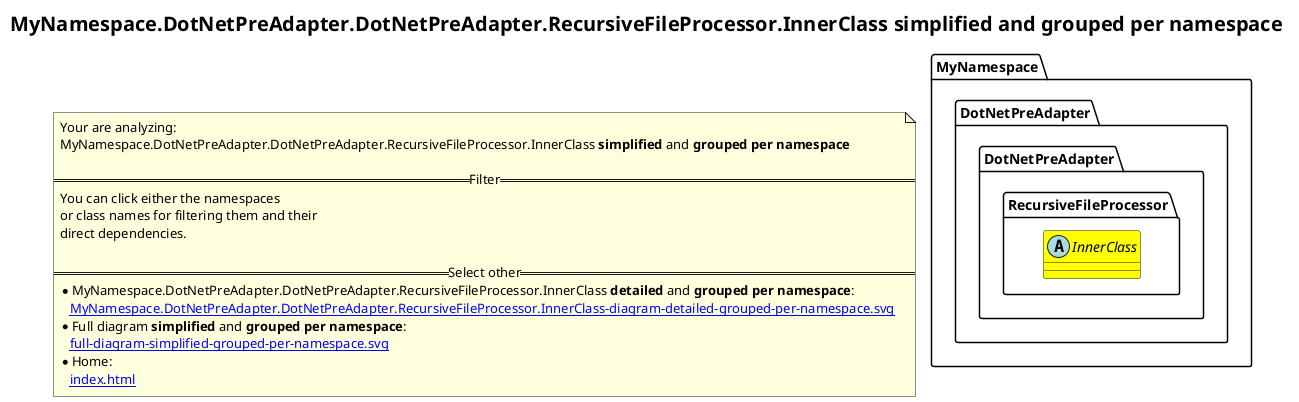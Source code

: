 @startuml
skinparam linetype ortho
title <size:20>MyNamespace.DotNetPreAdapter.DotNetPreAdapter.RecursiveFileProcessor.InnerClass **simplified** and **grouped per namespace**</size>
note "Your are analyzing:\nMyNamespace.DotNetPreAdapter.DotNetPreAdapter.RecursiveFileProcessor.InnerClass **simplified** and **grouped per namespace**\n\n==Filter==\nYou can click either the namespaces \nor class names for filtering them and their\ndirect dependencies.\n\n==Select other==\n* MyNamespace.DotNetPreAdapter.DotNetPreAdapter.RecursiveFileProcessor.InnerClass **detailed** and **grouped per namespace**:\n   [[MyNamespace.DotNetPreAdapter.DotNetPreAdapter.RecursiveFileProcessor.InnerClass-diagram-detailed-grouped-per-namespace.svg]]\n* Full diagram **simplified** and **grouped per namespace**:\n   [[full-diagram-simplified-grouped-per-namespace.svg]]\n* Home:\n   [[index.html]]" as FloatingNote
namespace MyNamespace [[MyNamespace-diagram-simplified-grouped-per-namespace.svg]] {
namespace MyNamespace.DotNetPreAdapter [[MyNamespace.DotNetPreAdapter-diagram-simplified-grouped-per-namespace.svg]] {
namespace MyNamespace.DotNetPreAdapter.DotNetPreAdapter [[MyNamespace.DotNetPreAdapter.DotNetPreAdapter-diagram-simplified-grouped-per-namespace.svg]] {
namespace MyNamespace.DotNetPreAdapter.DotNetPreAdapter.RecursiveFileProcessor [[MyNamespace.DotNetPreAdapter.DotNetPreAdapter.RecursiveFileProcessor-diagram-simplified-grouped-per-namespace.svg]] {
      abstract class MyNamespace.DotNetPreAdapter.DotNetPreAdapter.RecursiveFileProcessor.InnerClass [[MyNamespace.DotNetPreAdapter.DotNetPreAdapter.RecursiveFileProcessor.InnerClass-diagram-simplified-grouped-per-namespace.svg]] #yellow {
      }
'Compared namespace MyNamespace.DotNetPreAdapter.DotNetPreAdapter.RecursiveFileProcessor [[MyNamespace.DotNetPreAdapter.DotNetPreAdapter.RecursiveFileProcessor-diagram-simplified-grouped-per-namespace.svg]] { with last element of       }
' Closing all previous_sub_namespace_list namespace None because file analysis is finished.
' Closing namespace RecursiveFileProcessor
}
' Closing namespace DotNetPreAdapter
}
' Closing namespace DotNetPreAdapter
}
' Closing namespace MyNamespace
}
 ' *************************************** 
 ' *************************************** 
 ' *************************************** 
' Class relations extracted from namespace:
' MyNamespace.DotNetPreAdapter.DotNetPreAdapter.RecursiveFileProcessor
@enduml